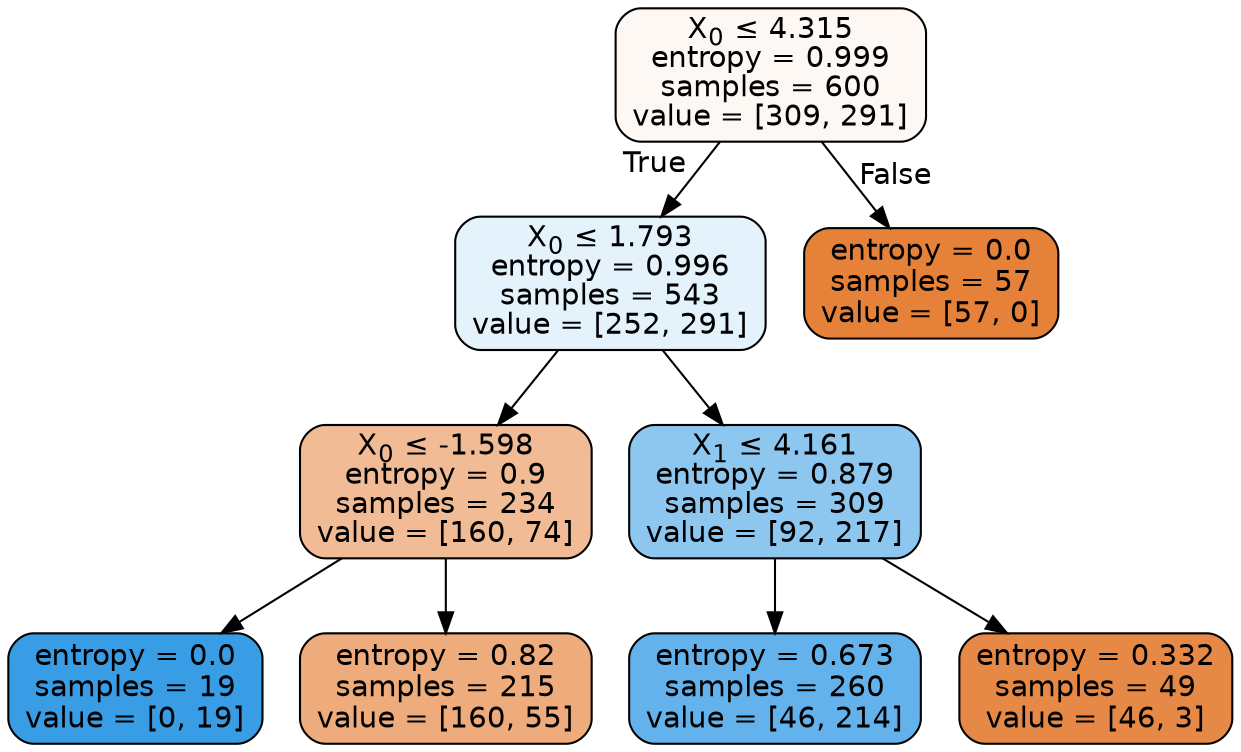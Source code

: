 digraph Tree {
node [shape=box, style="filled, rounded", color="black", fontname=helvetica] ;
edge [fontname=helvetica] ;
0 [label=<X<SUB>0</SUB> &le; 4.315<br/>entropy = 0.999<br/>samples = 600<br/>value = [309, 291]>, fillcolor="#fdf8f3"] ;
1 [label=<X<SUB>0</SUB> &le; 1.793<br/>entropy = 0.996<br/>samples = 543<br/>value = [252, 291]>, fillcolor="#e4f2fc"] ;
0 -> 1 [labeldistance=2.5, labelangle=45, headlabel="True"] ;
2 [label=<X<SUB>0</SUB> &le; -1.598<br/>entropy = 0.9<br/>samples = 234<br/>value = [160, 74]>, fillcolor="#f1bb95"] ;
1 -> 2 ;
3 [label=<entropy = 0.0<br/>samples = 19<br/>value = [0, 19]>, fillcolor="#399de5"] ;
2 -> 3 ;
4 [label=<entropy = 0.82<br/>samples = 215<br/>value = [160, 55]>, fillcolor="#eeac7d"] ;
2 -> 4 ;
5 [label=<X<SUB>1</SUB> &le; 4.161<br/>entropy = 0.879<br/>samples = 309<br/>value = [92, 217]>, fillcolor="#8dc7f0"] ;
1 -> 5 ;
6 [label=<entropy = 0.673<br/>samples = 260<br/>value = [46, 214]>, fillcolor="#64b2eb"] ;
5 -> 6 ;
7 [label=<entropy = 0.332<br/>samples = 49<br/>value = [46, 3]>, fillcolor="#e78946"] ;
5 -> 7 ;
8 [label=<entropy = 0.0<br/>samples = 57<br/>value = [57, 0]>, fillcolor="#e58139"] ;
0 -> 8 [labeldistance=2.5, labelangle=-45, headlabel="False"] ;
}